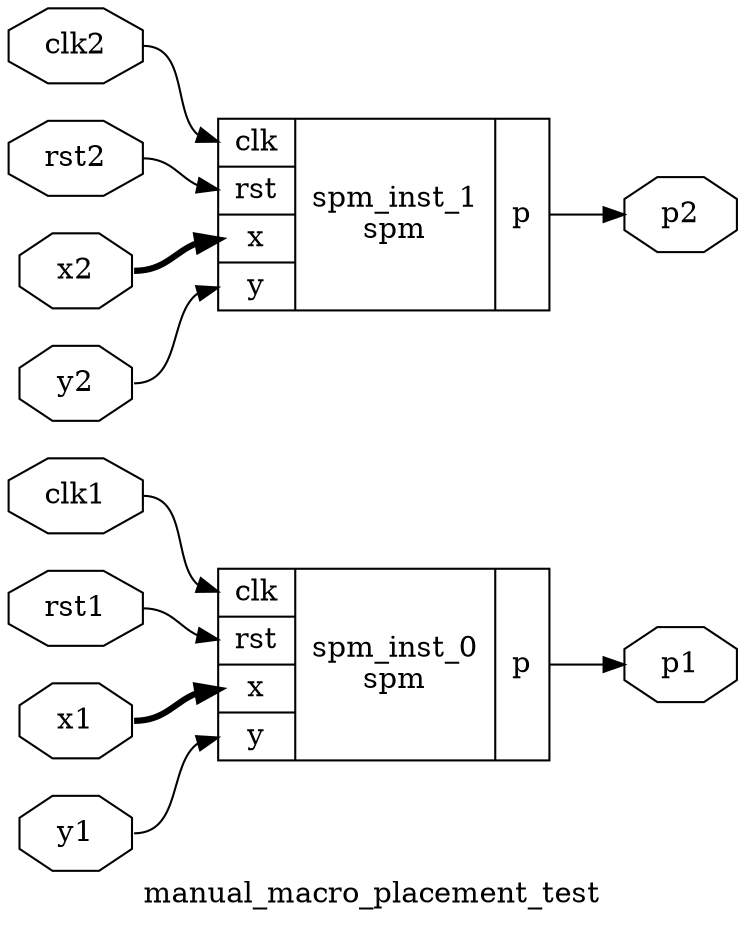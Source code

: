 digraph "manual_macro_placement_test" {
label="manual_macro_placement_test";
rankdir="LR";
remincross=true;
n1 [ shape=octagon, label="clk1", color="black", fontcolor="black" ];
n2 [ shape=octagon, label="clk2", color="black", fontcolor="black" ];
n3 [ shape=octagon, label="p1", color="black", fontcolor="black" ];
n4 [ shape=octagon, label="p2", color="black", fontcolor="black" ];
n5 [ shape=octagon, label="rst1", color="black", fontcolor="black" ];
n6 [ shape=octagon, label="rst2", color="black", fontcolor="black" ];
n7 [ shape=octagon, label="x1", color="black", fontcolor="black" ];
n8 [ shape=octagon, label="x2", color="black", fontcolor="black" ];
n9 [ shape=octagon, label="y1", color="black", fontcolor="black" ];
n10 [ shape=octagon, label="y2", color="black", fontcolor="black" ];
c16 [ shape=record, label="{{<p11> clk|<p12> rst|<p13> x|<p14> y}|spm_inst_0\nspm|{<p15> p}}" ];
c17 [ shape=record, label="{{<p11> clk|<p12> rst|<p13> x|<p14> y}|spm_inst_1\nspm|{<p15> p}}" ];
n1:e -> c16:p11:w [color="black", label=""];
n10:e -> c17:p14:w [color="black", label=""];
n2:e -> c17:p11:w [color="black", label=""];
c16:p15:e -> n3:w [color="black", label=""];
c17:p15:e -> n4:w [color="black", label=""];
n5:e -> c16:p12:w [color="black", label=""];
n6:e -> c17:p12:w [color="black", label=""];
n7:e -> c16:p13:w [color="black", style="setlinewidth(3)", label=""];
n8:e -> c17:p13:w [color="black", style="setlinewidth(3)", label=""];
n9:e -> c16:p14:w [color="black", label=""];
}
